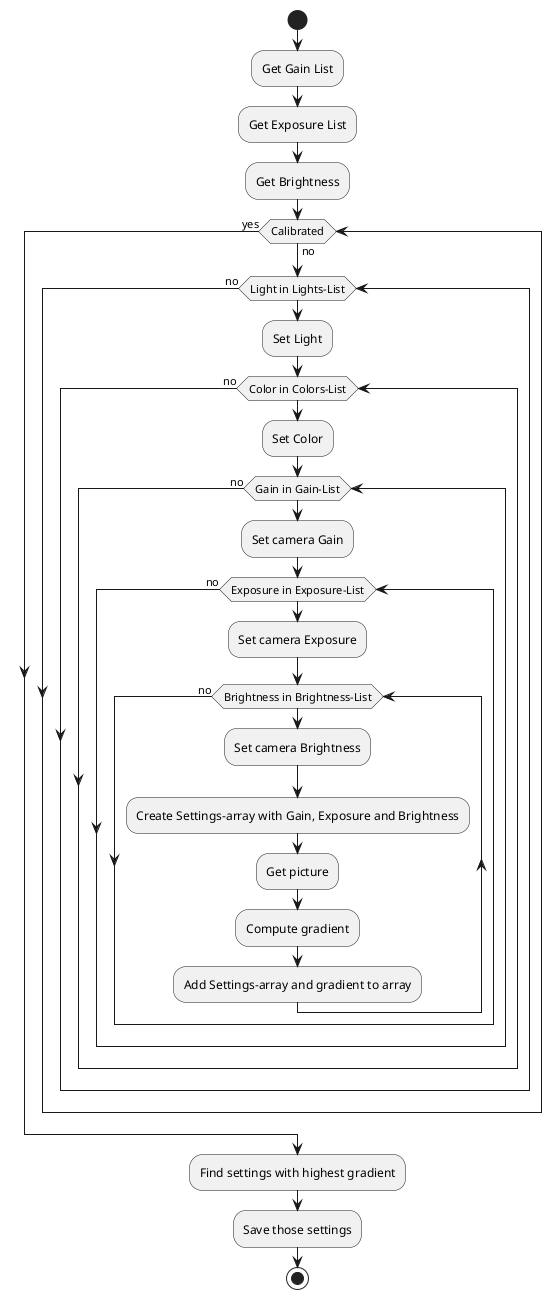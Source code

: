 @startuml Camera Calibration
start
:Get Gain List;
:Get Exposure List;
:Get Brightness;
while (Calibrated) is (no)
    while (Light in Lights-List)
        :Set Light;
        while (Color in Colors-List)
            :Set Color;
            while (Gain in Gain-List)
                :Set camera Gain;
                while (Exposure in Exposure-List)
                    :Set camera Exposure;
                    while (Brightness in Brightness-List)
                        :Set camera Brightness;
                        :Create Settings-array with Gain, Exposure and Brightness;
                        :Get picture;
                        :Compute gradient;
                        :Add Settings-array and gradient to array;
                    endwhile (no)
                endwhile (no)
            endwhile (no)
        endwhile (no)
    endwhile (no)
endwhile (yes)
:Find settings with highest gradient;
:Save those settings;
stop
@enduml